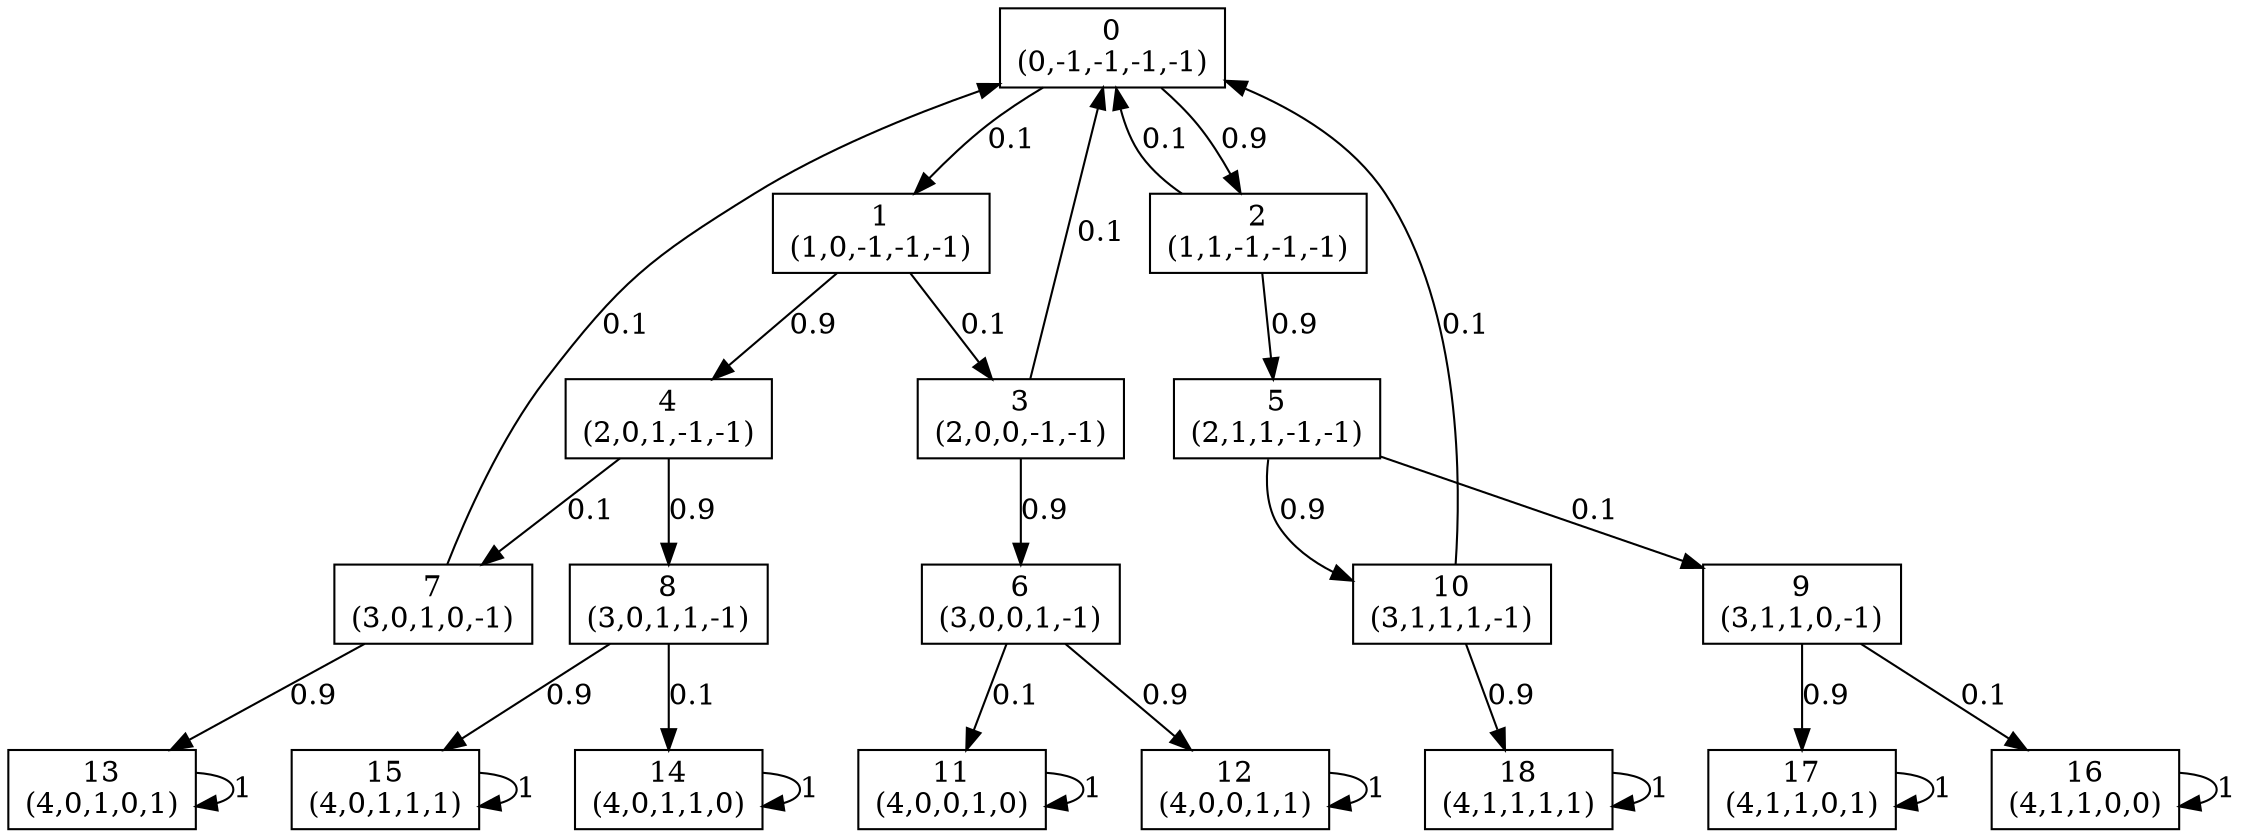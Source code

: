 digraph P {
node [shape=box];
0 -> 1 [ label="0.1" ];
0 -> 2 [ label="0.9" ];
1 -> 3 [ label="0.1" ];
1 -> 4 [ label="0.9" ];
2 -> 0 [ label="0.1" ];
2 -> 5 [ label="0.9" ];
3 -> 0 [ label="0.1" ];
3 -> 6 [ label="0.9" ];
4 -> 7 [ label="0.1" ];
4 -> 8 [ label="0.9" ];
5 -> 9 [ label="0.1" ];
5 -> 10 [ label="0.9" ];
6 -> 11 [ label="0.1" ];
6 -> 12 [ label="0.9" ];
7 -> 0 [ label="0.1" ];
7 -> 13 [ label="0.9" ];
8 -> 14 [ label="0.1" ];
8 -> 15 [ label="0.9" ];
9 -> 16 [ label="0.1" ];
9 -> 17 [ label="0.9" ];
10 -> 0 [ label="0.1" ];
10 -> 18 [ label="0.9" ];
11 -> 11 [ label="1" ];
12 -> 12 [ label="1" ];
13 -> 13 [ label="1" ];
14 -> 14 [ label="1" ];
15 -> 15 [ label="1" ];
16 -> 16 [ label="1" ];
17 -> 17 [ label="1" ];
18 -> 18 [ label="1" ];
0 [label="0\n(0,-1,-1,-1,-1)"];
1 [label="1\n(1,0,-1,-1,-1)"];
2 [label="2\n(1,1,-1,-1,-1)"];
3 [label="3\n(2,0,0,-1,-1)"];
4 [label="4\n(2,0,1,-1,-1)"];
5 [label="5\n(2,1,1,-1,-1)"];
6 [label="6\n(3,0,0,1,-1)"];
7 [label="7\n(3,0,1,0,-1)"];
8 [label="8\n(3,0,1,1,-1)"];
9 [label="9\n(3,1,1,0,-1)"];
10 [label="10\n(3,1,1,1,-1)"];
11 [label="11\n(4,0,0,1,0)"];
12 [label="12\n(4,0,0,1,1)"];
13 [label="13\n(4,0,1,0,1)"];
14 [label="14\n(4,0,1,1,0)"];
15 [label="15\n(4,0,1,1,1)"];
16 [label="16\n(4,1,1,0,0)"];
17 [label="17\n(4,1,1,0,1)"];
18 [label="18\n(4,1,1,1,1)"];
}
